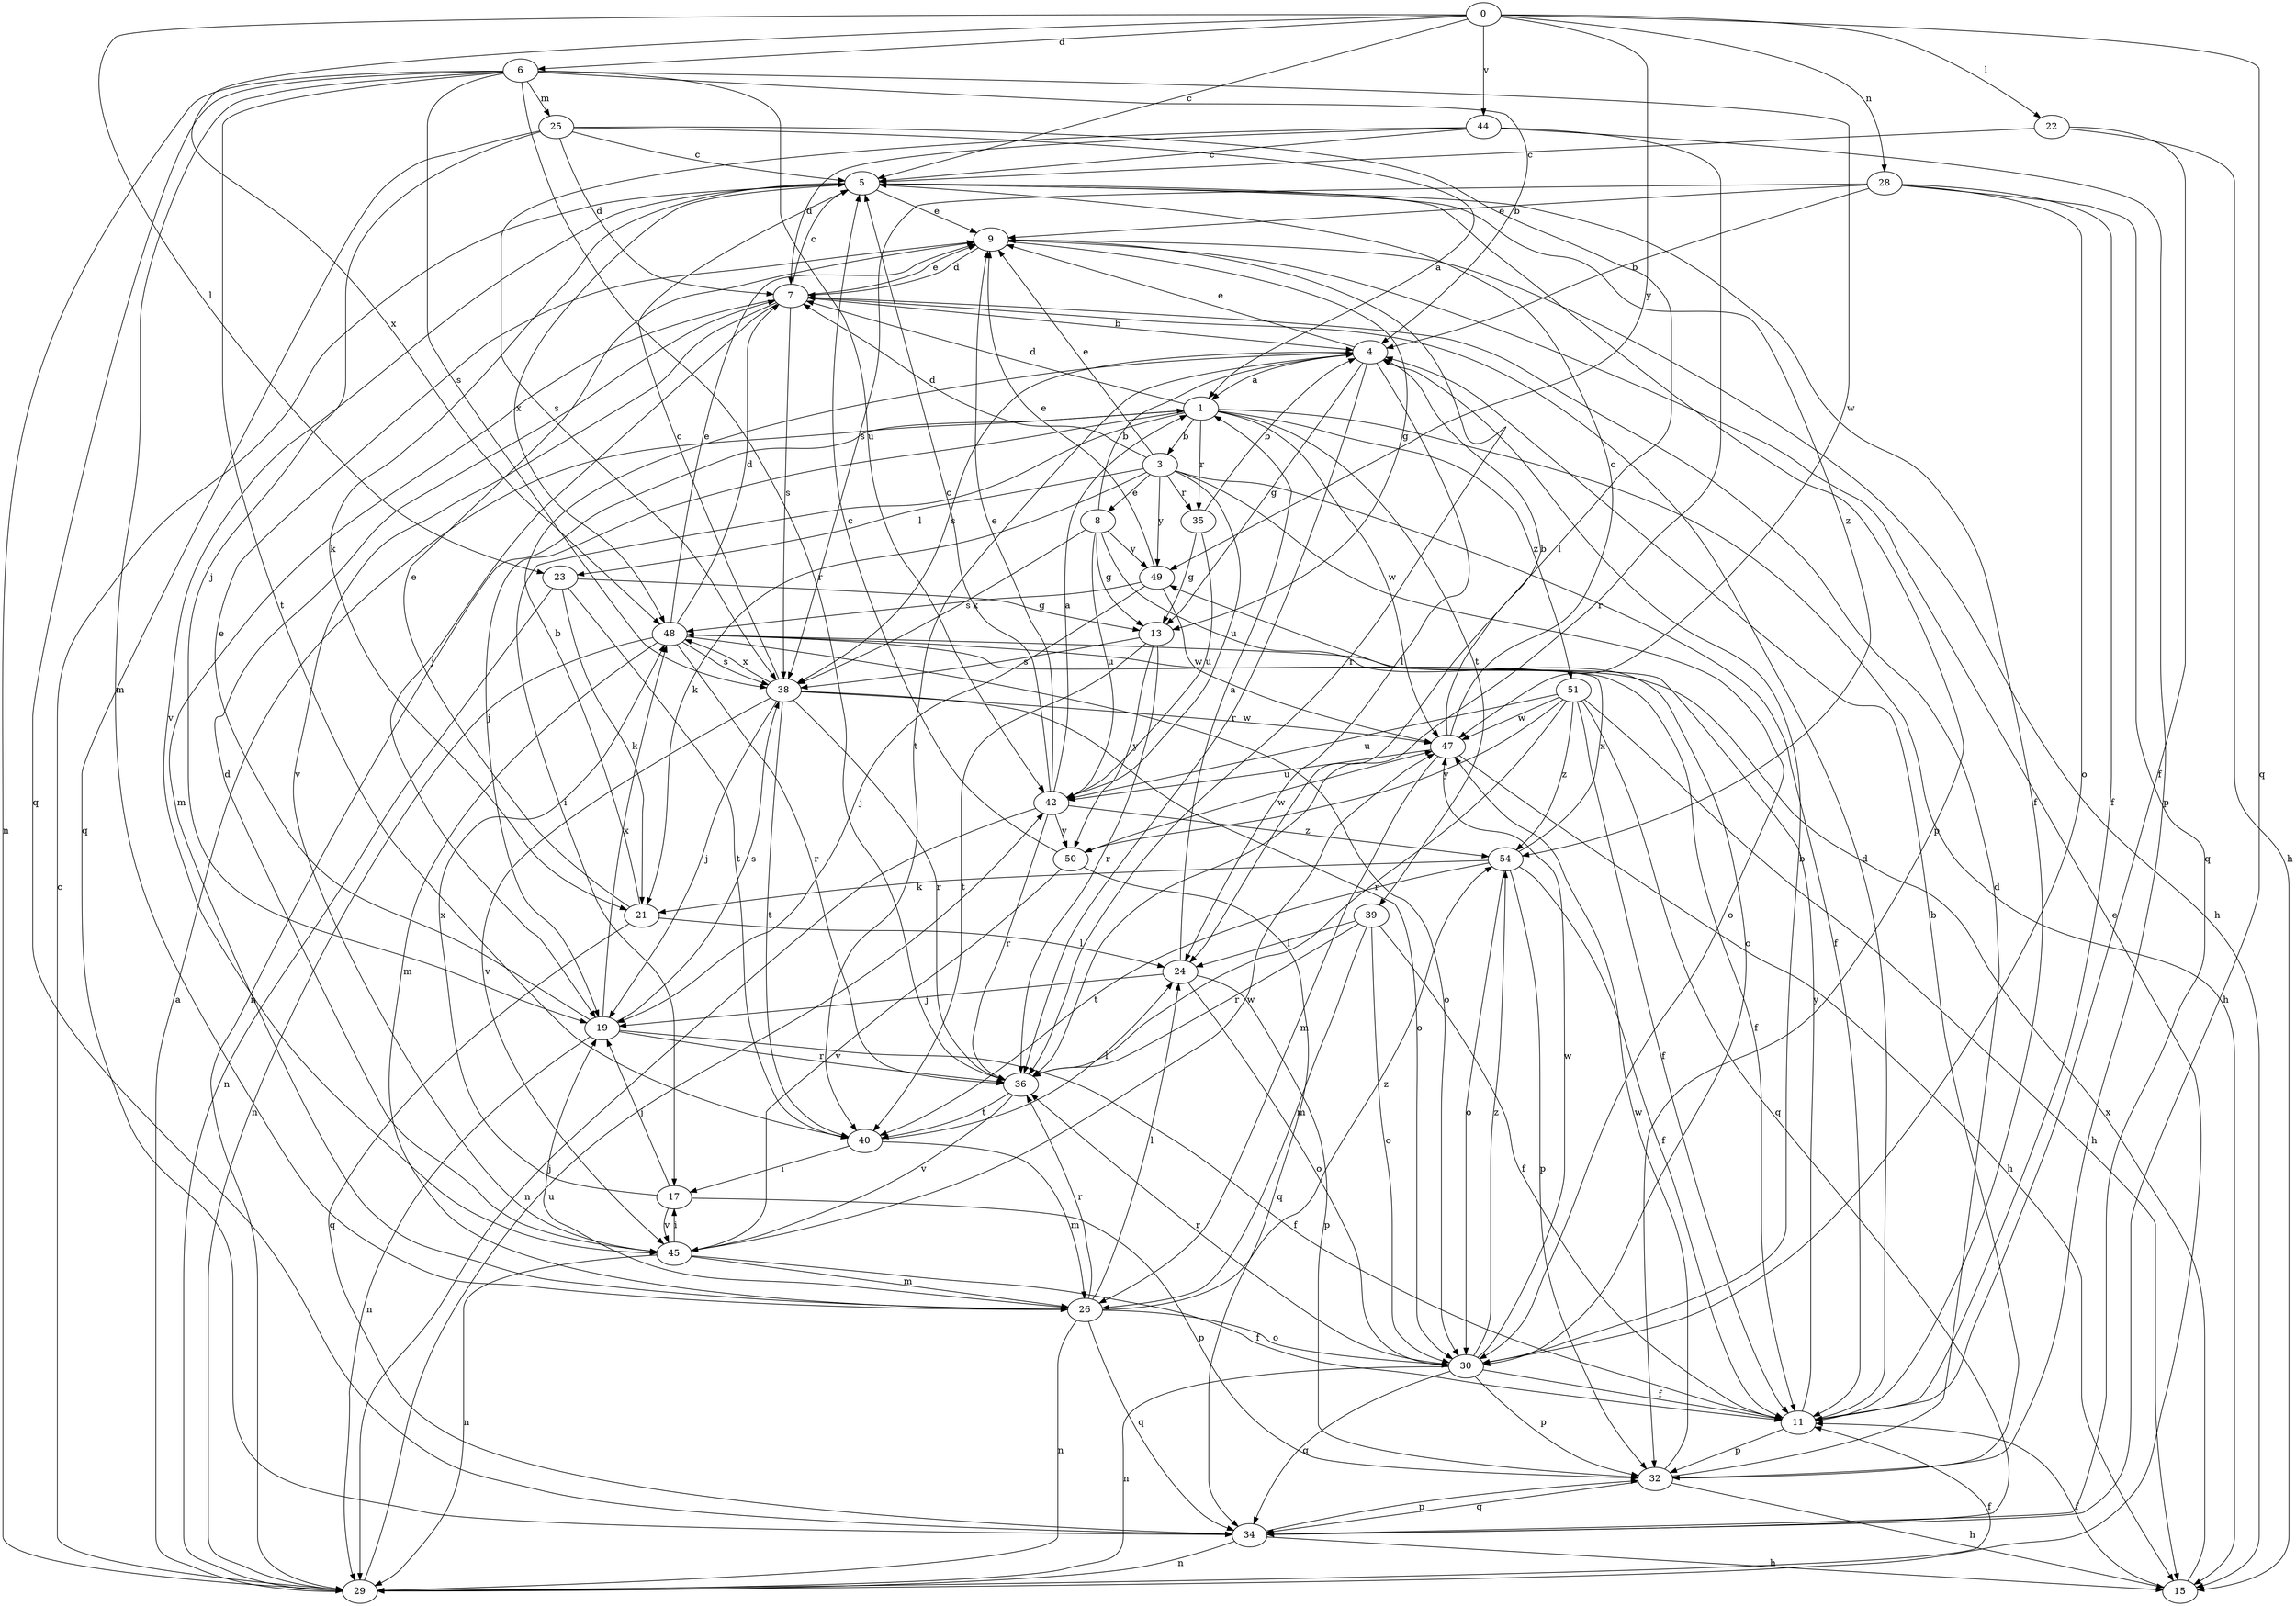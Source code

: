 strict digraph  {
0;
1;
3;
4;
5;
6;
7;
8;
9;
11;
13;
15;
17;
19;
21;
22;
23;
24;
25;
26;
28;
29;
30;
32;
34;
35;
36;
38;
39;
40;
42;
44;
45;
47;
48;
49;
50;
51;
54;
0 -> 5  [label=c];
0 -> 6  [label=d];
0 -> 22  [label=l];
0 -> 23  [label=l];
0 -> 28  [label=n];
0 -> 34  [label=q];
0 -> 44  [label=v];
0 -> 48  [label=x];
0 -> 49  [label=y];
1 -> 3  [label=b];
1 -> 7  [label=d];
1 -> 15  [label=h];
1 -> 17  [label=i];
1 -> 19  [label=j];
1 -> 29  [label=n];
1 -> 35  [label=r];
1 -> 39  [label=t];
1 -> 47  [label=w];
1 -> 51  [label=z];
3 -> 7  [label=d];
3 -> 8  [label=e];
3 -> 9  [label=e];
3 -> 11  [label=f];
3 -> 21  [label=k];
3 -> 23  [label=l];
3 -> 30  [label=o];
3 -> 35  [label=r];
3 -> 42  [label=u];
3 -> 49  [label=y];
4 -> 1  [label=a];
4 -> 9  [label=e];
4 -> 13  [label=g];
4 -> 24  [label=l];
4 -> 36  [label=r];
4 -> 38  [label=s];
4 -> 40  [label=t];
5 -> 9  [label=e];
5 -> 11  [label=f];
5 -> 21  [label=k];
5 -> 32  [label=p];
5 -> 45  [label=v];
5 -> 48  [label=x];
5 -> 54  [label=z];
6 -> 4  [label=b];
6 -> 25  [label=m];
6 -> 26  [label=m];
6 -> 29  [label=n];
6 -> 34  [label=q];
6 -> 36  [label=r];
6 -> 38  [label=s];
6 -> 40  [label=t];
6 -> 42  [label=u];
6 -> 47  [label=w];
7 -> 4  [label=b];
7 -> 5  [label=c];
7 -> 9  [label=e];
7 -> 19  [label=j];
7 -> 26  [label=m];
7 -> 38  [label=s];
7 -> 45  [label=v];
8 -> 4  [label=b];
8 -> 13  [label=g];
8 -> 30  [label=o];
8 -> 38  [label=s];
8 -> 42  [label=u];
8 -> 49  [label=y];
9 -> 7  [label=d];
9 -> 13  [label=g];
9 -> 15  [label=h];
9 -> 36  [label=r];
11 -> 7  [label=d];
11 -> 32  [label=p];
11 -> 49  [label=y];
13 -> 36  [label=r];
13 -> 38  [label=s];
13 -> 40  [label=t];
13 -> 50  [label=y];
15 -> 11  [label=f];
15 -> 48  [label=x];
17 -> 19  [label=j];
17 -> 32  [label=p];
17 -> 45  [label=v];
17 -> 48  [label=x];
19 -> 9  [label=e];
19 -> 11  [label=f];
19 -> 29  [label=n];
19 -> 36  [label=r];
19 -> 38  [label=s];
19 -> 48  [label=x];
21 -> 4  [label=b];
21 -> 9  [label=e];
21 -> 24  [label=l];
21 -> 34  [label=q];
22 -> 5  [label=c];
22 -> 11  [label=f];
22 -> 15  [label=h];
23 -> 13  [label=g];
23 -> 21  [label=k];
23 -> 29  [label=n];
23 -> 40  [label=t];
24 -> 1  [label=a];
24 -> 19  [label=j];
24 -> 30  [label=o];
24 -> 32  [label=p];
25 -> 1  [label=a];
25 -> 5  [label=c];
25 -> 7  [label=d];
25 -> 19  [label=j];
25 -> 24  [label=l];
25 -> 34  [label=q];
26 -> 19  [label=j];
26 -> 24  [label=l];
26 -> 29  [label=n];
26 -> 30  [label=o];
26 -> 34  [label=q];
26 -> 36  [label=r];
26 -> 54  [label=z];
28 -> 4  [label=b];
28 -> 9  [label=e];
28 -> 11  [label=f];
28 -> 30  [label=o];
28 -> 34  [label=q];
28 -> 38  [label=s];
29 -> 1  [label=a];
29 -> 5  [label=c];
29 -> 9  [label=e];
29 -> 11  [label=f];
29 -> 42  [label=u];
30 -> 4  [label=b];
30 -> 11  [label=f];
30 -> 29  [label=n];
30 -> 32  [label=p];
30 -> 34  [label=q];
30 -> 36  [label=r];
30 -> 47  [label=w];
30 -> 54  [label=z];
32 -> 4  [label=b];
32 -> 7  [label=d];
32 -> 15  [label=h];
32 -> 34  [label=q];
32 -> 47  [label=w];
34 -> 15  [label=h];
34 -> 29  [label=n];
34 -> 32  [label=p];
35 -> 4  [label=b];
35 -> 13  [label=g];
35 -> 42  [label=u];
36 -> 40  [label=t];
36 -> 45  [label=v];
38 -> 5  [label=c];
38 -> 19  [label=j];
38 -> 30  [label=o];
38 -> 36  [label=r];
38 -> 40  [label=t];
38 -> 45  [label=v];
38 -> 47  [label=w];
38 -> 48  [label=x];
39 -> 11  [label=f];
39 -> 24  [label=l];
39 -> 26  [label=m];
39 -> 30  [label=o];
39 -> 36  [label=r];
40 -> 17  [label=i];
40 -> 24  [label=l];
40 -> 26  [label=m];
42 -> 1  [label=a];
42 -> 5  [label=c];
42 -> 9  [label=e];
42 -> 29  [label=n];
42 -> 36  [label=r];
42 -> 50  [label=y];
42 -> 54  [label=z];
44 -> 5  [label=c];
44 -> 7  [label=d];
44 -> 32  [label=p];
44 -> 36  [label=r];
44 -> 38  [label=s];
45 -> 7  [label=d];
45 -> 11  [label=f];
45 -> 17  [label=i];
45 -> 26  [label=m];
45 -> 29  [label=n];
45 -> 47  [label=w];
47 -> 4  [label=b];
47 -> 5  [label=c];
47 -> 15  [label=h];
47 -> 26  [label=m];
47 -> 42  [label=u];
48 -> 7  [label=d];
48 -> 9  [label=e];
48 -> 11  [label=f];
48 -> 26  [label=m];
48 -> 29  [label=n];
48 -> 30  [label=o];
48 -> 36  [label=r];
48 -> 38  [label=s];
49 -> 9  [label=e];
49 -> 19  [label=j];
49 -> 47  [label=w];
49 -> 48  [label=x];
50 -> 5  [label=c];
50 -> 34  [label=q];
50 -> 45  [label=v];
50 -> 47  [label=w];
51 -> 11  [label=f];
51 -> 15  [label=h];
51 -> 34  [label=q];
51 -> 36  [label=r];
51 -> 42  [label=u];
51 -> 47  [label=w];
51 -> 50  [label=y];
51 -> 54  [label=z];
54 -> 11  [label=f];
54 -> 21  [label=k];
54 -> 30  [label=o];
54 -> 32  [label=p];
54 -> 40  [label=t];
54 -> 48  [label=x];
}
